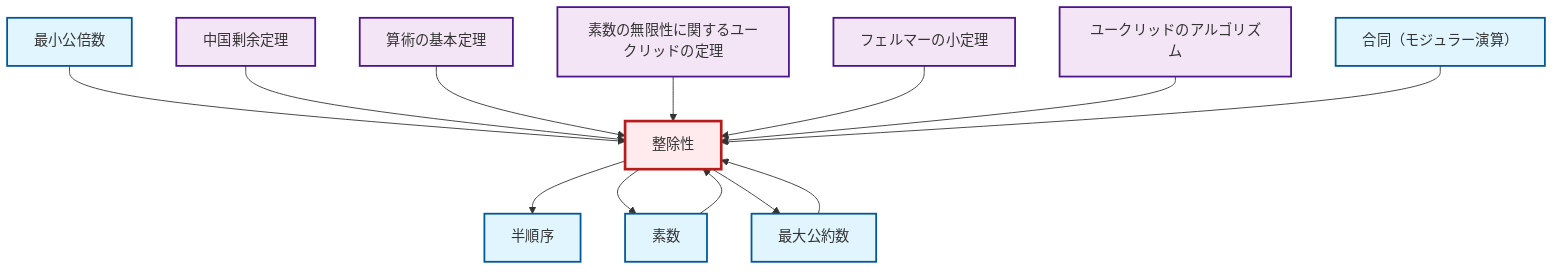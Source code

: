 graph TD
    classDef definition fill:#e1f5fe,stroke:#01579b,stroke-width:2px
    classDef theorem fill:#f3e5f5,stroke:#4a148c,stroke-width:2px
    classDef axiom fill:#fff3e0,stroke:#e65100,stroke-width:2px
    classDef example fill:#e8f5e9,stroke:#1b5e20,stroke-width:2px
    classDef current fill:#ffebee,stroke:#b71c1c,stroke-width:3px
    thm-euclid-infinitude-primes["素数の無限性に関するユークリッドの定理"]:::theorem
    thm-fundamental-arithmetic["算術の基本定理"]:::theorem
    thm-fermat-little["フェルマーの小定理"]:::theorem
    def-gcd["最大公約数"]:::definition
    def-divisibility["整除性"]:::definition
    def-lcm["最小公倍数"]:::definition
    def-prime["素数"]:::definition
    thm-euclidean-algorithm["ユークリッドのアルゴリズム"]:::theorem
    def-partial-order["半順序"]:::definition
    def-congruence["合同（モジュラー演算）"]:::definition
    thm-chinese-remainder["中国剰余定理"]:::theorem
    def-divisibility --> def-partial-order
    def-divisibility --> def-prime
    def-lcm --> def-divisibility
    thm-chinese-remainder --> def-divisibility
    thm-fundamental-arithmetic --> def-divisibility
    thm-euclid-infinitude-primes --> def-divisibility
    thm-fermat-little --> def-divisibility
    thm-euclidean-algorithm --> def-divisibility
    def-prime --> def-divisibility
    def-gcd --> def-divisibility
    def-divisibility --> def-gcd
    def-congruence --> def-divisibility
    class def-divisibility current